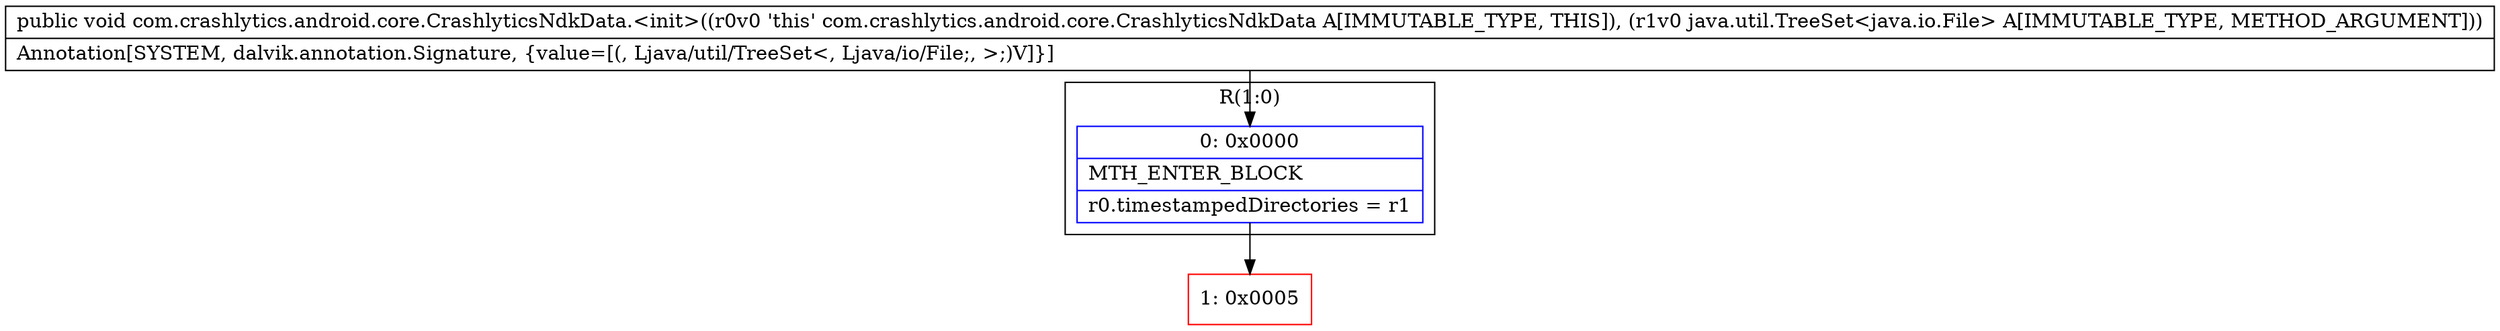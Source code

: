 digraph "CFG forcom.crashlytics.android.core.CrashlyticsNdkData.\<init\>(Ljava\/util\/TreeSet;)V" {
subgraph cluster_Region_306551405 {
label = "R(1:0)";
node [shape=record,color=blue];
Node_0 [shape=record,label="{0\:\ 0x0000|MTH_ENTER_BLOCK\l|r0.timestampedDirectories = r1\l}"];
}
Node_1 [shape=record,color=red,label="{1\:\ 0x0005}"];
MethodNode[shape=record,label="{public void com.crashlytics.android.core.CrashlyticsNdkData.\<init\>((r0v0 'this' com.crashlytics.android.core.CrashlyticsNdkData A[IMMUTABLE_TYPE, THIS]), (r1v0 java.util.TreeSet\<java.io.File\> A[IMMUTABLE_TYPE, METHOD_ARGUMENT]))  | Annotation[SYSTEM, dalvik.annotation.Signature, \{value=[(, Ljava\/util\/TreeSet\<, Ljava\/io\/File;, \>;)V]\}]\l}"];
MethodNode -> Node_0;
Node_0 -> Node_1;
}

